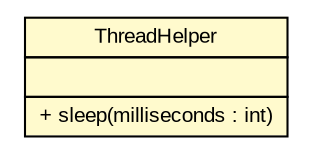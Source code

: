 #!/usr/local/bin/dot
#
# Class diagram 
# Generated by UMLGraph version 5.2 (http://www.umlgraph.org/)
#

digraph G {
	edge [fontname="arial",fontsize=10,labelfontname="arial",labelfontsize=10];
	node [fontname="arial",fontsize=10,shape=plaintext];
	nodesep=0.25;
	ranksep=0.5;
	// tud.iir.helper.ThreadHelper
	c39150 [label=<<table title="tud.iir.helper.ThreadHelper" border="0" cellborder="1" cellspacing="0" cellpadding="2" port="p" bgcolor="lemonChiffon" href="./ThreadHelper.html">
		<tr><td><table border="0" cellspacing="0" cellpadding="1">
<tr><td align="center" balign="center"> ThreadHelper </td></tr>
		</table></td></tr>
		<tr><td><table border="0" cellspacing="0" cellpadding="1">
<tr><td align="left" balign="left">  </td></tr>
		</table></td></tr>
		<tr><td><table border="0" cellspacing="0" cellpadding="1">
<tr><td align="left" balign="left"> + sleep(milliseconds : int) </td></tr>
		</table></td></tr>
		</table>>, fontname="arial", fontcolor="black", fontsize=10.0];
}

